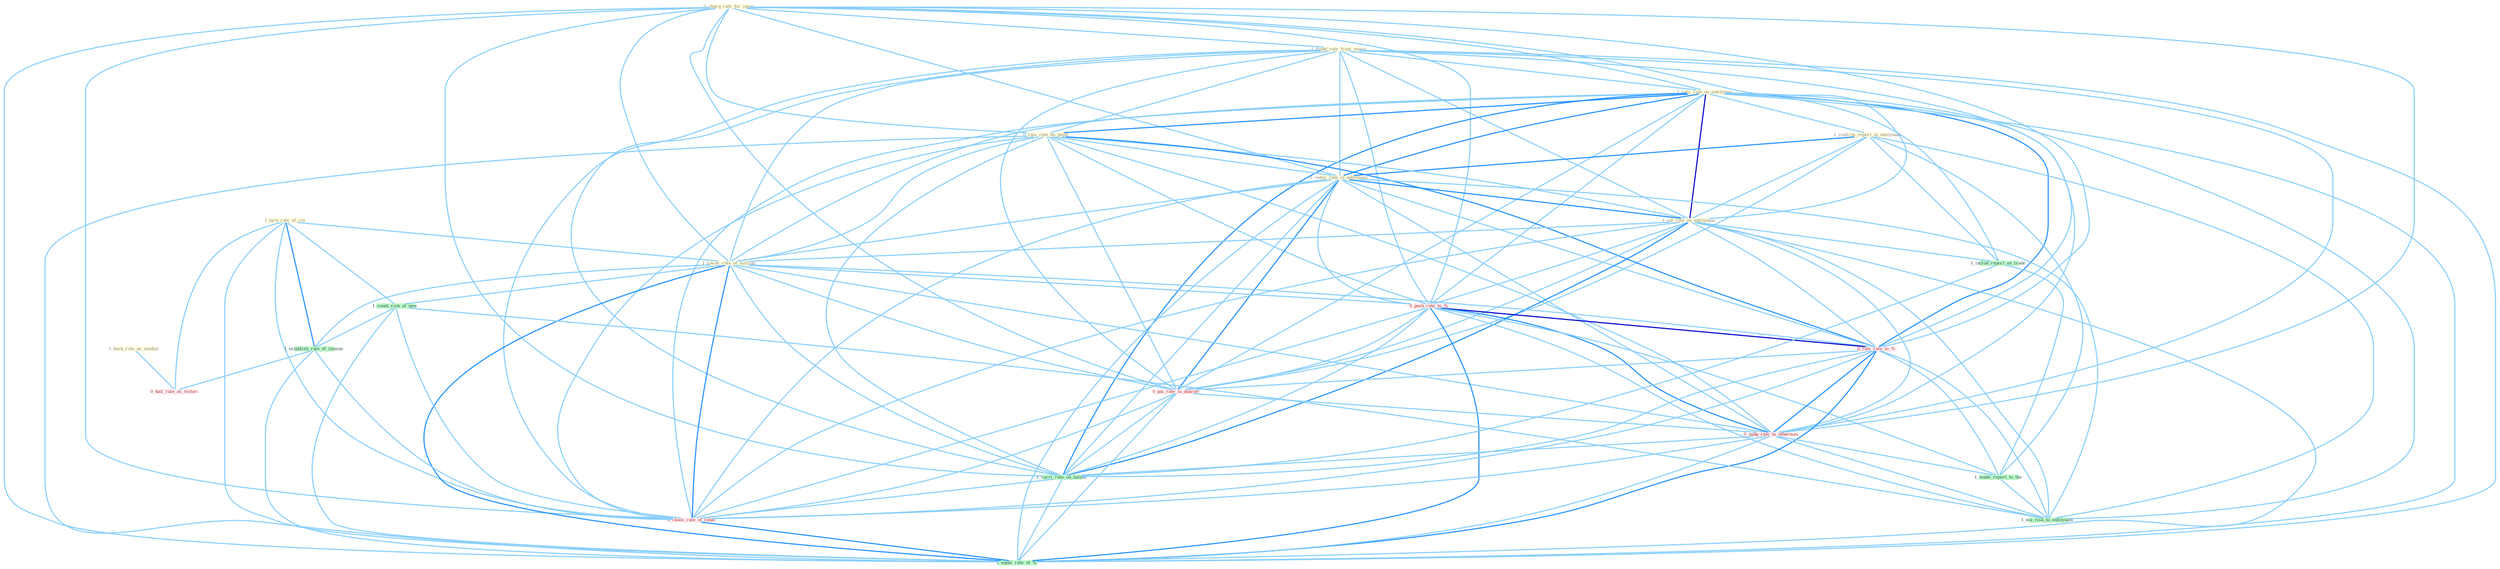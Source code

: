Graph G{ 
    node
    [shape=polygon,style=filled,width=.5,height=.06,color="#BDFCC9",fixedsize=true,fontsize=4,
    fontcolor="#2f4f4f"];
    {node
    [color="#ffffe0", fontcolor="#8b7d6b"] "1_back_role_as_mediat " "0_charg_rate_for_insur " "1_found_rate_from_invest " "1_rais_rate_on_entitynam " "1_confirm_report_in_entitynam " "1_turn_rule_of_citi " "0_rais_rate_by_point " "1_reduc_rate_in_entitynam " "1_cut_rate_on_entitynam " "1_lower_rate_of_million "}
{node [color="#fff0f5", fontcolor="#b22222"] "0_push_rate_to_% " "0_rais_rate_to_% " "0_pai_rate_in_quarter " "0_nudg_rate_to_othernum " "0_choos_rate_of_rebat " "0_hail_rule_as_victori "}
edge [color="#B0E2FF"];

	"1_back_role_as_mediat " -- "0_hail_rule_as_victori " [w="1", color="#87cefa" ];
	"0_charg_rate_for_insur " -- "1_found_rate_from_invest " [w="1", color="#87cefa" ];
	"0_charg_rate_for_insur " -- "1_rais_rate_on_entitynam " [w="1", color="#87cefa" ];
	"0_charg_rate_for_insur " -- "0_rais_rate_by_point " [w="1", color="#87cefa" ];
	"0_charg_rate_for_insur " -- "1_reduc_rate_in_entitynam " [w="1", color="#87cefa" ];
	"0_charg_rate_for_insur " -- "1_cut_rate_on_entitynam " [w="1", color="#87cefa" ];
	"0_charg_rate_for_insur " -- "1_lower_rate_of_million " [w="1", color="#87cefa" ];
	"0_charg_rate_for_insur " -- "0_push_rate_to_% " [w="1", color="#87cefa" ];
	"0_charg_rate_for_insur " -- "0_rais_rate_to_% " [w="1", color="#87cefa" ];
	"0_charg_rate_for_insur " -- "0_pai_rate_in_quarter " [w="1", color="#87cefa" ];
	"0_charg_rate_for_insur " -- "0_nudg_rate_to_othernum " [w="1", color="#87cefa" ];
	"0_charg_rate_for_insur " -- "1_carri_rate_on_balanc " [w="1", color="#87cefa" ];
	"0_charg_rate_for_insur " -- "0_choos_rate_of_rebat " [w="1", color="#87cefa" ];
	"0_charg_rate_for_insur " -- "1_equal_rate_of_% " [w="1", color="#87cefa" ];
	"1_found_rate_from_invest " -- "1_rais_rate_on_entitynam " [w="1", color="#87cefa" ];
	"1_found_rate_from_invest " -- "0_rais_rate_by_point " [w="1", color="#87cefa" ];
	"1_found_rate_from_invest " -- "1_reduc_rate_in_entitynam " [w="1", color="#87cefa" ];
	"1_found_rate_from_invest " -- "1_cut_rate_on_entitynam " [w="1", color="#87cefa" ];
	"1_found_rate_from_invest " -- "1_lower_rate_of_million " [w="1", color="#87cefa" ];
	"1_found_rate_from_invest " -- "0_push_rate_to_% " [w="1", color="#87cefa" ];
	"1_found_rate_from_invest " -- "0_rais_rate_to_% " [w="1", color="#87cefa" ];
	"1_found_rate_from_invest " -- "0_pai_rate_in_quarter " [w="1", color="#87cefa" ];
	"1_found_rate_from_invest " -- "0_nudg_rate_to_othernum " [w="1", color="#87cefa" ];
	"1_found_rate_from_invest " -- "1_carri_rate_on_balanc " [w="1", color="#87cefa" ];
	"1_found_rate_from_invest " -- "0_choos_rate_of_rebat " [w="1", color="#87cefa" ];
	"1_found_rate_from_invest " -- "1_equal_rate_of_% " [w="1", color="#87cefa" ];
	"1_rais_rate_on_entitynam " -- "1_confirm_report_in_entitynam " [w="1", color="#87cefa" ];
	"1_rais_rate_on_entitynam " -- "0_rais_rate_by_point " [w="2", color="#1e90ff" , len=0.8];
	"1_rais_rate_on_entitynam " -- "1_reduc_rate_in_entitynam " [w="2", color="#1e90ff" , len=0.8];
	"1_rais_rate_on_entitynam " -- "1_cut_rate_on_entitynam " [w="3", color="#0000cd" , len=0.6];
	"1_rais_rate_on_entitynam " -- "1_lower_rate_of_million " [w="1", color="#87cefa" ];
	"1_rais_rate_on_entitynam " -- "0_push_rate_to_% " [w="1", color="#87cefa" ];
	"1_rais_rate_on_entitynam " -- "0_rais_rate_to_% " [w="2", color="#1e90ff" , len=0.8];
	"1_rais_rate_on_entitynam " -- "0_pai_rate_in_quarter " [w="1", color="#87cefa" ];
	"1_rais_rate_on_entitynam " -- "0_nudg_rate_to_othernum " [w="1", color="#87cefa" ];
	"1_rais_rate_on_entitynam " -- "1_includ_report_on_trade " [w="1", color="#87cefa" ];
	"1_rais_rate_on_entitynam " -- "1_carri_rate_on_balanc " [w="2", color="#1e90ff" , len=0.8];
	"1_rais_rate_on_entitynam " -- "0_choos_rate_of_rebat " [w="1", color="#87cefa" ];
	"1_rais_rate_on_entitynam " -- "1_wa_risk_to_entitynam " [w="1", color="#87cefa" ];
	"1_rais_rate_on_entitynam " -- "1_equal_rate_of_% " [w="1", color="#87cefa" ];
	"1_confirm_report_in_entitynam " -- "1_reduc_rate_in_entitynam " [w="2", color="#1e90ff" , len=0.8];
	"1_confirm_report_in_entitynam " -- "1_cut_rate_on_entitynam " [w="1", color="#87cefa" ];
	"1_confirm_report_in_entitynam " -- "0_pai_rate_in_quarter " [w="1", color="#87cefa" ];
	"1_confirm_report_in_entitynam " -- "1_includ_report_on_trade " [w="1", color="#87cefa" ];
	"1_confirm_report_in_entitynam " -- "1_make_report_to_the " [w="1", color="#87cefa" ];
	"1_confirm_report_in_entitynam " -- "1_wa_risk_to_entitynam " [w="1", color="#87cefa" ];
	"1_turn_rule_of_citi " -- "1_lower_rate_of_million " [w="1", color="#87cefa" ];
	"1_turn_rule_of_citi " -- "1_count_risk_of_new " [w="1", color="#87cefa" ];
	"1_turn_rule_of_citi " -- "1_establish_rule_of_immun " [w="2", color="#1e90ff" , len=0.8];
	"1_turn_rule_of_citi " -- "0_choos_rate_of_rebat " [w="1", color="#87cefa" ];
	"1_turn_rule_of_citi " -- "0_hail_rule_as_victori " [w="1", color="#87cefa" ];
	"1_turn_rule_of_citi " -- "1_equal_rate_of_% " [w="1", color="#87cefa" ];
	"0_rais_rate_by_point " -- "1_reduc_rate_in_entitynam " [w="1", color="#87cefa" ];
	"0_rais_rate_by_point " -- "1_cut_rate_on_entitynam " [w="1", color="#87cefa" ];
	"0_rais_rate_by_point " -- "1_lower_rate_of_million " [w="1", color="#87cefa" ];
	"0_rais_rate_by_point " -- "0_push_rate_to_% " [w="1", color="#87cefa" ];
	"0_rais_rate_by_point " -- "0_rais_rate_to_% " [w="2", color="#1e90ff" , len=0.8];
	"0_rais_rate_by_point " -- "0_pai_rate_in_quarter " [w="1", color="#87cefa" ];
	"0_rais_rate_by_point " -- "0_nudg_rate_to_othernum " [w="1", color="#87cefa" ];
	"0_rais_rate_by_point " -- "1_carri_rate_on_balanc " [w="1", color="#87cefa" ];
	"0_rais_rate_by_point " -- "0_choos_rate_of_rebat " [w="1", color="#87cefa" ];
	"0_rais_rate_by_point " -- "1_equal_rate_of_% " [w="1", color="#87cefa" ];
	"1_reduc_rate_in_entitynam " -- "1_cut_rate_on_entitynam " [w="2", color="#1e90ff" , len=0.8];
	"1_reduc_rate_in_entitynam " -- "1_lower_rate_of_million " [w="1", color="#87cefa" ];
	"1_reduc_rate_in_entitynam " -- "0_push_rate_to_% " [w="1", color="#87cefa" ];
	"1_reduc_rate_in_entitynam " -- "0_rais_rate_to_% " [w="1", color="#87cefa" ];
	"1_reduc_rate_in_entitynam " -- "0_pai_rate_in_quarter " [w="2", color="#1e90ff" , len=0.8];
	"1_reduc_rate_in_entitynam " -- "0_nudg_rate_to_othernum " [w="1", color="#87cefa" ];
	"1_reduc_rate_in_entitynam " -- "1_carri_rate_on_balanc " [w="1", color="#87cefa" ];
	"1_reduc_rate_in_entitynam " -- "0_choos_rate_of_rebat " [w="1", color="#87cefa" ];
	"1_reduc_rate_in_entitynam " -- "1_wa_risk_to_entitynam " [w="1", color="#87cefa" ];
	"1_reduc_rate_in_entitynam " -- "1_equal_rate_of_% " [w="1", color="#87cefa" ];
	"1_cut_rate_on_entitynam " -- "1_lower_rate_of_million " [w="1", color="#87cefa" ];
	"1_cut_rate_on_entitynam " -- "0_push_rate_to_% " [w="1", color="#87cefa" ];
	"1_cut_rate_on_entitynam " -- "0_rais_rate_to_% " [w="1", color="#87cefa" ];
	"1_cut_rate_on_entitynam " -- "0_pai_rate_in_quarter " [w="1", color="#87cefa" ];
	"1_cut_rate_on_entitynam " -- "0_nudg_rate_to_othernum " [w="1", color="#87cefa" ];
	"1_cut_rate_on_entitynam " -- "1_includ_report_on_trade " [w="1", color="#87cefa" ];
	"1_cut_rate_on_entitynam " -- "1_carri_rate_on_balanc " [w="2", color="#1e90ff" , len=0.8];
	"1_cut_rate_on_entitynam " -- "0_choos_rate_of_rebat " [w="1", color="#87cefa" ];
	"1_cut_rate_on_entitynam " -- "1_wa_risk_to_entitynam " [w="1", color="#87cefa" ];
	"1_cut_rate_on_entitynam " -- "1_equal_rate_of_% " [w="1", color="#87cefa" ];
	"1_lower_rate_of_million " -- "1_count_risk_of_new " [w="1", color="#87cefa" ];
	"1_lower_rate_of_million " -- "0_push_rate_to_% " [w="1", color="#87cefa" ];
	"1_lower_rate_of_million " -- "0_rais_rate_to_% " [w="1", color="#87cefa" ];
	"1_lower_rate_of_million " -- "1_establish_rule_of_immun " [w="1", color="#87cefa" ];
	"1_lower_rate_of_million " -- "0_pai_rate_in_quarter " [w="1", color="#87cefa" ];
	"1_lower_rate_of_million " -- "0_nudg_rate_to_othernum " [w="1", color="#87cefa" ];
	"1_lower_rate_of_million " -- "1_carri_rate_on_balanc " [w="1", color="#87cefa" ];
	"1_lower_rate_of_million " -- "0_choos_rate_of_rebat " [w="2", color="#1e90ff" , len=0.8];
	"1_lower_rate_of_million " -- "1_equal_rate_of_% " [w="2", color="#1e90ff" , len=0.8];
	"1_count_risk_of_new " -- "1_establish_rule_of_immun " [w="1", color="#87cefa" ];
	"1_count_risk_of_new " -- "0_choos_rate_of_rebat " [w="1", color="#87cefa" ];
	"1_count_risk_of_new " -- "1_wa_risk_to_entitynam " [w="1", color="#87cefa" ];
	"1_count_risk_of_new " -- "1_equal_rate_of_% " [w="1", color="#87cefa" ];
	"0_push_rate_to_% " -- "0_rais_rate_to_% " [w="3", color="#0000cd" , len=0.6];
	"0_push_rate_to_% " -- "0_pai_rate_in_quarter " [w="1", color="#87cefa" ];
	"0_push_rate_to_% " -- "0_nudg_rate_to_othernum " [w="2", color="#1e90ff" , len=0.8];
	"0_push_rate_to_% " -- "1_carri_rate_on_balanc " [w="1", color="#87cefa" ];
	"0_push_rate_to_% " -- "1_make_report_to_the " [w="1", color="#87cefa" ];
	"0_push_rate_to_% " -- "0_choos_rate_of_rebat " [w="1", color="#87cefa" ];
	"0_push_rate_to_% " -- "1_wa_risk_to_entitynam " [w="1", color="#87cefa" ];
	"0_push_rate_to_% " -- "1_equal_rate_of_% " [w="2", color="#1e90ff" , len=0.8];
	"0_rais_rate_to_% " -- "0_pai_rate_in_quarter " [w="1", color="#87cefa" ];
	"0_rais_rate_to_% " -- "0_nudg_rate_to_othernum " [w="2", color="#1e90ff" , len=0.8];
	"0_rais_rate_to_% " -- "1_carri_rate_on_balanc " [w="1", color="#87cefa" ];
	"0_rais_rate_to_% " -- "1_make_report_to_the " [w="1", color="#87cefa" ];
	"0_rais_rate_to_% " -- "0_choos_rate_of_rebat " [w="1", color="#87cefa" ];
	"0_rais_rate_to_% " -- "1_wa_risk_to_entitynam " [w="1", color="#87cefa" ];
	"0_rais_rate_to_% " -- "1_equal_rate_of_% " [w="2", color="#1e90ff" , len=0.8];
	"1_establish_rule_of_immun " -- "0_choos_rate_of_rebat " [w="1", color="#87cefa" ];
	"1_establish_rule_of_immun " -- "0_hail_rule_as_victori " [w="1", color="#87cefa" ];
	"1_establish_rule_of_immun " -- "1_equal_rate_of_% " [w="1", color="#87cefa" ];
	"0_pai_rate_in_quarter " -- "0_nudg_rate_to_othernum " [w="1", color="#87cefa" ];
	"0_pai_rate_in_quarter " -- "1_carri_rate_on_balanc " [w="1", color="#87cefa" ];
	"0_pai_rate_in_quarter " -- "0_choos_rate_of_rebat " [w="1", color="#87cefa" ];
	"0_pai_rate_in_quarter " -- "1_equal_rate_of_% " [w="1", color="#87cefa" ];
	"0_nudg_rate_to_othernum " -- "1_carri_rate_on_balanc " [w="1", color="#87cefa" ];
	"0_nudg_rate_to_othernum " -- "1_make_report_to_the " [w="1", color="#87cefa" ];
	"0_nudg_rate_to_othernum " -- "0_choos_rate_of_rebat " [w="1", color="#87cefa" ];
	"0_nudg_rate_to_othernum " -- "1_wa_risk_to_entitynam " [w="1", color="#87cefa" ];
	"0_nudg_rate_to_othernum " -- "1_equal_rate_of_% " [w="1", color="#87cefa" ];
	"1_includ_report_on_trade " -- "1_carri_rate_on_balanc " [w="1", color="#87cefa" ];
	"1_includ_report_on_trade " -- "1_make_report_to_the " [w="1", color="#87cefa" ];
	"1_carri_rate_on_balanc " -- "0_choos_rate_of_rebat " [w="1", color="#87cefa" ];
	"1_carri_rate_on_balanc " -- "1_equal_rate_of_% " [w="1", color="#87cefa" ];
	"1_make_report_to_the " -- "1_wa_risk_to_entitynam " [w="1", color="#87cefa" ];
	"0_choos_rate_of_rebat " -- "1_equal_rate_of_% " [w="2", color="#1e90ff" , len=0.8];
}
